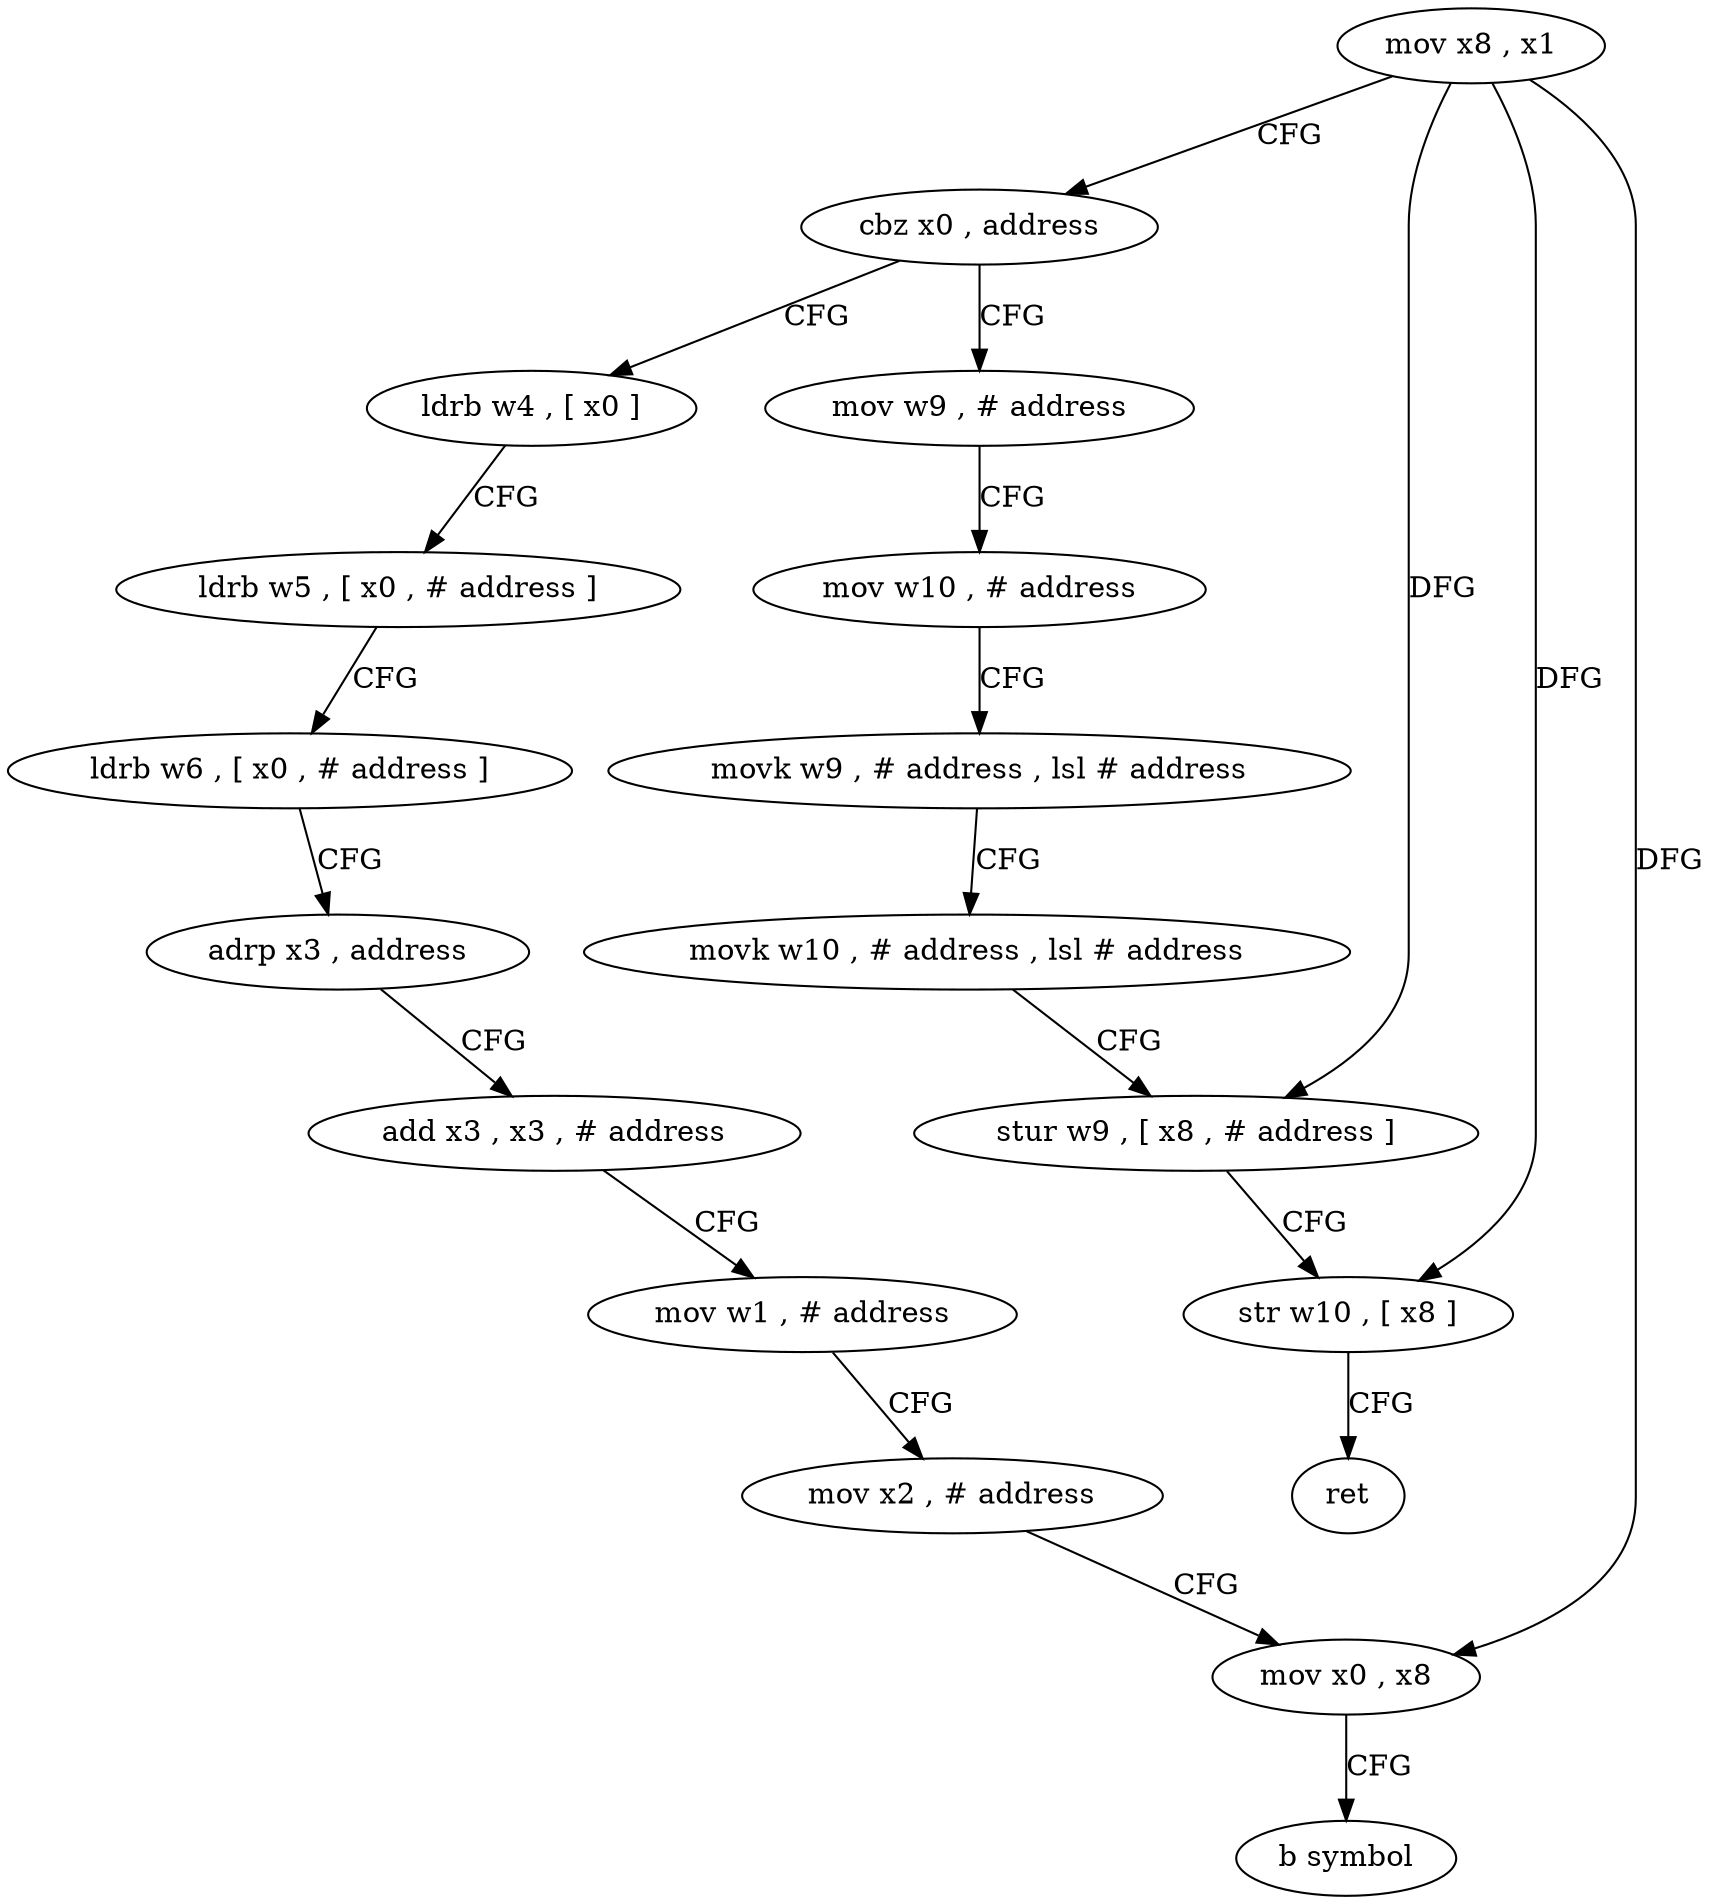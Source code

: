 digraph "func" {
"4207464" [label = "mov x8 , x1" ]
"4207468" [label = "cbz x0 , address" ]
"4207508" [label = "mov w9 , # address" ]
"4207472" [label = "ldrb w4 , [ x0 ]" ]
"4207512" [label = "mov w10 , # address" ]
"4207516" [label = "movk w9 , # address , lsl # address" ]
"4207520" [label = "movk w10 , # address , lsl # address" ]
"4207524" [label = "stur w9 , [ x8 , # address ]" ]
"4207528" [label = "str w10 , [ x8 ]" ]
"4207532" [label = "ret" ]
"4207476" [label = "ldrb w5 , [ x0 , # address ]" ]
"4207480" [label = "ldrb w6 , [ x0 , # address ]" ]
"4207484" [label = "adrp x3 , address" ]
"4207488" [label = "add x3 , x3 , # address" ]
"4207492" [label = "mov w1 , # address" ]
"4207496" [label = "mov x2 , # address" ]
"4207500" [label = "mov x0 , x8" ]
"4207504" [label = "b symbol" ]
"4207464" -> "4207468" [ label = "CFG" ]
"4207464" -> "4207524" [ label = "DFG" ]
"4207464" -> "4207528" [ label = "DFG" ]
"4207464" -> "4207500" [ label = "DFG" ]
"4207468" -> "4207508" [ label = "CFG" ]
"4207468" -> "4207472" [ label = "CFG" ]
"4207508" -> "4207512" [ label = "CFG" ]
"4207472" -> "4207476" [ label = "CFG" ]
"4207512" -> "4207516" [ label = "CFG" ]
"4207516" -> "4207520" [ label = "CFG" ]
"4207520" -> "4207524" [ label = "CFG" ]
"4207524" -> "4207528" [ label = "CFG" ]
"4207528" -> "4207532" [ label = "CFG" ]
"4207476" -> "4207480" [ label = "CFG" ]
"4207480" -> "4207484" [ label = "CFG" ]
"4207484" -> "4207488" [ label = "CFG" ]
"4207488" -> "4207492" [ label = "CFG" ]
"4207492" -> "4207496" [ label = "CFG" ]
"4207496" -> "4207500" [ label = "CFG" ]
"4207500" -> "4207504" [ label = "CFG" ]
}
